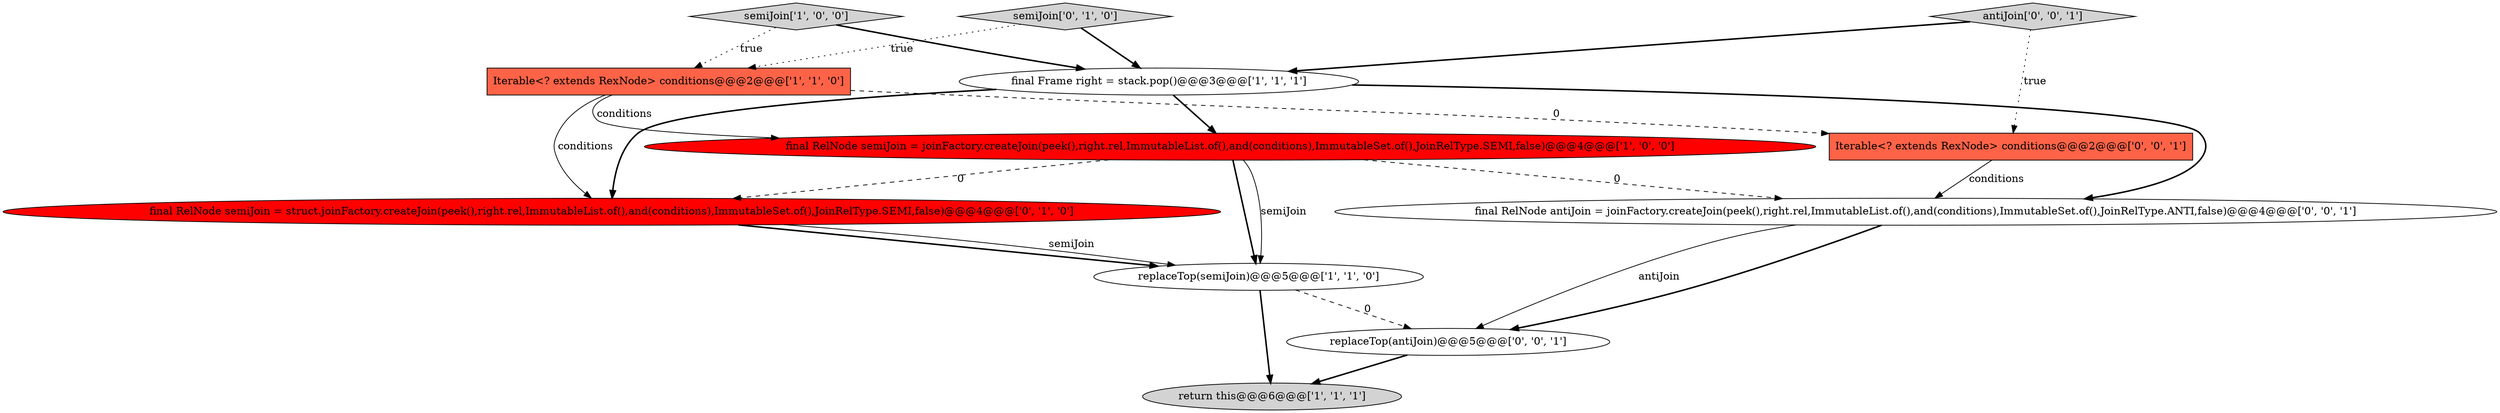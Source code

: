 digraph {
9 [style = filled, label = "replaceTop(antiJoin)@@@5@@@['0', '0', '1']", fillcolor = white, shape = ellipse image = "AAA0AAABBB3BBB"];
5 [style = filled, label = "replaceTop(semiJoin)@@@5@@@['1', '1', '0']", fillcolor = white, shape = ellipse image = "AAA0AAABBB1BBB"];
6 [style = filled, label = "semiJoin['0', '1', '0']", fillcolor = lightgray, shape = diamond image = "AAA0AAABBB2BBB"];
7 [style = filled, label = "final RelNode semiJoin = struct.joinFactory.createJoin(peek(),right.rel,ImmutableList.of(),and(conditions),ImmutableSet.of(),JoinRelType.SEMI,false)@@@4@@@['0', '1', '0']", fillcolor = red, shape = ellipse image = "AAA1AAABBB2BBB"];
10 [style = filled, label = "final RelNode antiJoin = joinFactory.createJoin(peek(),right.rel,ImmutableList.of(),and(conditions),ImmutableSet.of(),JoinRelType.ANTI,false)@@@4@@@['0', '0', '1']", fillcolor = white, shape = ellipse image = "AAA0AAABBB3BBB"];
3 [style = filled, label = "Iterable<? extends RexNode> conditions@@@2@@@['1', '1', '0']", fillcolor = tomato, shape = box image = "AAA0AAABBB1BBB"];
1 [style = filled, label = "final Frame right = stack.pop()@@@3@@@['1', '1', '1']", fillcolor = white, shape = ellipse image = "AAA0AAABBB1BBB"];
2 [style = filled, label = "final RelNode semiJoin = joinFactory.createJoin(peek(),right.rel,ImmutableList.of(),and(conditions),ImmutableSet.of(),JoinRelType.SEMI,false)@@@4@@@['1', '0', '0']", fillcolor = red, shape = ellipse image = "AAA1AAABBB1BBB"];
11 [style = filled, label = "Iterable<? extends RexNode> conditions@@@2@@@['0', '0', '1']", fillcolor = tomato, shape = box image = "AAA0AAABBB3BBB"];
4 [style = filled, label = "return this@@@6@@@['1', '1', '1']", fillcolor = lightgray, shape = ellipse image = "AAA0AAABBB1BBB"];
8 [style = filled, label = "antiJoin['0', '0', '1']", fillcolor = lightgray, shape = diamond image = "AAA0AAABBB3BBB"];
0 [style = filled, label = "semiJoin['1', '0', '0']", fillcolor = lightgray, shape = diamond image = "AAA0AAABBB1BBB"];
9->4 [style = bold, label=""];
3->7 [style = solid, label="conditions"];
5->9 [style = dashed, label="0"];
11->10 [style = solid, label="conditions"];
2->7 [style = dashed, label="0"];
1->7 [style = bold, label=""];
2->10 [style = dashed, label="0"];
8->1 [style = bold, label=""];
6->1 [style = bold, label=""];
7->5 [style = bold, label=""];
7->5 [style = solid, label="semiJoin"];
0->1 [style = bold, label=""];
5->4 [style = bold, label=""];
10->9 [style = solid, label="antiJoin"];
2->5 [style = solid, label="semiJoin"];
8->11 [style = dotted, label="true"];
1->2 [style = bold, label=""];
10->9 [style = bold, label=""];
0->3 [style = dotted, label="true"];
6->3 [style = dotted, label="true"];
1->10 [style = bold, label=""];
3->2 [style = solid, label="conditions"];
3->11 [style = dashed, label="0"];
2->5 [style = bold, label=""];
}
